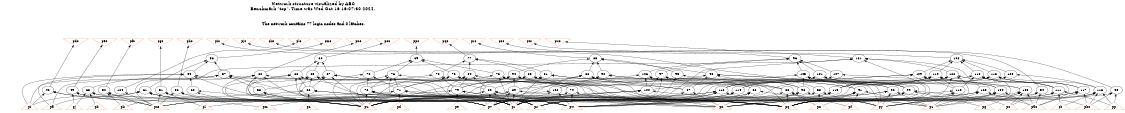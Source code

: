 # Network structure generated by ABC

digraph network {
size = "7.5,10";
center = true;
edge [dir = back];

{
  node [shape = plaintext];
  edge [style = invis];
  LevelTitle1 [label=""];
  LevelTitle2 [label=""];
  Level4 [label = ""];
  Level3 [label = ""];
  Level2 [label = ""];
  Level1 [label = ""];
  Level0 [label = ""];
  LevelTitle1 ->  LevelTitle2 ->  Level4 ->  Level3 ->  Level2 ->  Level1 ->  Level0;
}

{
  rank = same;
  LevelTitle1;
  title1 [shape=plaintext,
          fontsize=20,
          fontname = "Times-Roman",
          label="Network structure visualized by ABC\nBenchmark \"top\". Time was Wed Oct 16 16:07:30 2024. "
         ];
}

{
  rank = same;
  LevelTitle2;
  title2 [shape=plaintext,
          fontsize=18,
          fontname = "Times-Roman",
          label="The network contains 77 logic nodes and 0 latches.\n"
         ];
}

{
  rank = same;
  Level4;
  Node29 [label = "pd0", shape = invtriangle, color = coral, fillcolor = coral];
  Node30 [label = "pe0", shape = invtriangle, color = coral, fillcolor = coral];
  Node31 [label = "pf0", shape = invtriangle, color = coral, fillcolor = coral];
  Node32 [label = "pg0", shape = invtriangle, color = coral, fillcolor = coral];
  Node33 [label = "ph0", shape = invtriangle, color = coral, fillcolor = coral];
  Node34 [label = "pi0", shape = invtriangle, color = coral, fillcolor = coral];
  Node35 [label = "pj0", shape = invtriangle, color = coral, fillcolor = coral];
  Node36 [label = "pk0", shape = invtriangle, color = coral, fillcolor = coral];
  Node37 [label = "pl0", shape = invtriangle, color = coral, fillcolor = coral];
  Node38 [label = "pm0", shape = invtriangle, color = coral, fillcolor = coral];
  Node39 [label = "pn0", shape = invtriangle, color = coral, fillcolor = coral];
  Node40 [label = "po0", shape = invtriangle, color = coral, fillcolor = coral];
  Node41 [label = "pp0", shape = invtriangle, color = coral, fillcolor = coral];
  Node42 [label = "pq0", shape = invtriangle, color = coral, fillcolor = coral];
  Node43 [label = "pr0", shape = invtriangle, color = coral, fillcolor = coral];
  Node44 [label = "ps0", shape = invtriangle, color = coral, fillcolor = coral];
  Node45 [label = "pt0", shape = invtriangle, color = coral, fillcolor = coral];
  Node46 [label = "pu0", shape = invtriangle, color = coral, fillcolor = coral];
}

{
  rank = same;
  Level3;
  Node56 [label = "56\n", shape = ellipse];
  Node64 [label = "64\n", shape = ellipse];
  Node69 [label = "69\n", shape = ellipse];
  Node77 [label = "77\n", shape = ellipse];
  Node85 [label = "85\n", shape = ellipse];
  Node96 [label = "96\n", shape = ellipse];
  Node108 [label = "108\n", shape = ellipse];
  Node121 [label = "121\n", shape = ellipse];
}

{
  rank = same;
  Level2;
  Node57 [label = "57\n", shape = ellipse];
  Node59 [label = "59\n", shape = ellipse];
  Node62 [label = "62\n", shape = ellipse];
  Node65 [label = "65\n", shape = ellipse];
  Node67 [label = "67\n", shape = ellipse];
  Node68 [label = "68\n", shape = ellipse];
  Node70 [label = "70\n", shape = ellipse];
  Node73 [label = "73\n", shape = ellipse];
  Node75 [label = "75\n", shape = ellipse];
  Node76 [label = "76\n", shape = ellipse];
  Node78 [label = "78\n", shape = ellipse];
  Node81 [label = "81\n", shape = ellipse];
  Node83 [label = "83\n", shape = ellipse];
  Node84 [label = "84\n", shape = ellipse];
  Node86 [label = "86\n", shape = ellipse];
  Node90 [label = "90\n", shape = ellipse];
  Node93 [label = "93\n", shape = ellipse];
  Node94 [label = "94\n", shape = ellipse];
  Node95 [label = "95\n", shape = ellipse];
  Node97 [label = "97\n", shape = ellipse];
  Node101 [label = "101\n", shape = ellipse];
  Node105 [label = "105\n", shape = ellipse];
  Node106 [label = "106\n", shape = ellipse];
  Node107 [label = "107\n", shape = ellipse];
  Node109 [label = "109\n", shape = ellipse];
  Node113 [label = "113\n", shape = ellipse];
  Node118 [label = "118\n", shape = ellipse];
  Node119 [label = "119\n", shape = ellipse];
  Node120 [label = "120\n", shape = ellipse];
  Node122 [label = "122\n", shape = ellipse];
}

{
  rank = same;
  Level1;
  Node48 [label = "48\n", shape = ellipse];
  Node49 [label = "49\n", shape = ellipse];
  Node50 [label = "50\n", shape = ellipse];
  Node51 [label = "51\n", shape = ellipse];
  Node52 [label = "52\n", shape = ellipse];
  Node53 [label = "53\n", shape = ellipse];
  Node54 [label = "54\n", shape = ellipse];
  Node55 [label = "55\n", shape = ellipse];
  Node58 [label = "58\n", shape = ellipse];
  Node60 [label = "60\n", shape = ellipse];
  Node61 [label = "61\n", shape = ellipse];
  Node63 [label = "63\n", shape = ellipse];
  Node66 [label = "66\n", shape = ellipse];
  Node71 [label = "71\n", shape = ellipse];
  Node72 [label = "72\n", shape = ellipse];
  Node74 [label = "74\n", shape = ellipse];
  Node79 [label = "79\n", shape = ellipse];
  Node80 [label = "80\n", shape = ellipse];
  Node82 [label = "82\n", shape = ellipse];
  Node87 [label = "87\n", shape = ellipse];
  Node88 [label = "88\n", shape = ellipse];
  Node89 [label = "89\n", shape = ellipse];
  Node91 [label = "91\n", shape = ellipse];
  Node92 [label = "92\n", shape = ellipse];
  Node98 [label = "98\n", shape = ellipse];
  Node99 [label = "99\n", shape = ellipse];
  Node100 [label = "100\n", shape = ellipse];
  Node102 [label = "102\n", shape = ellipse];
  Node103 [label = "103\n", shape = ellipse];
  Node104 [label = "104\n", shape = ellipse];
  Node110 [label = "110\n", shape = ellipse];
  Node111 [label = "111\n", shape = ellipse];
  Node112 [label = "112\n", shape = ellipse];
  Node114 [label = "114\n", shape = ellipse];
  Node115 [label = "115\n", shape = ellipse];
  Node116 [label = "116\n", shape = ellipse];
  Node117 [label = "117\n", shape = ellipse];
  Node123 [label = "123\n", shape = ellipse];
  Node124 [label = "124\n", shape = ellipse];
}

{
  rank = same;
  Level0;
  Node1 [label = "pp", shape = triangle, color = coral, fillcolor = coral];
  Node2 [label = "pa0", shape = triangle, color = coral, fillcolor = coral];
  Node3 [label = "pq", shape = triangle, color = coral, fillcolor = coral];
  Node4 [label = "pb0", shape = triangle, color = coral, fillcolor = coral];
  Node5 [label = "pr", shape = triangle, color = coral, fillcolor = coral];
  Node6 [label = "pc0", shape = triangle, color = coral, fillcolor = coral];
  Node7 [label = "ps", shape = triangle, color = coral, fillcolor = coral];
  Node8 [label = "pu", shape = triangle, color = coral, fillcolor = coral];
  Node9 [label = "pv", shape = triangle, color = coral, fillcolor = coral];
  Node10 [label = "pw", shape = triangle, color = coral, fillcolor = coral];
  Node11 [label = "px", shape = triangle, color = coral, fillcolor = coral];
  Node12 [label = "py", shape = triangle, color = coral, fillcolor = coral];
  Node13 [label = "pz", shape = triangle, color = coral, fillcolor = coral];
  Node14 [label = "pa", shape = triangle, color = coral, fillcolor = coral];
  Node15 [label = "pb", shape = triangle, color = coral, fillcolor = coral];
  Node16 [label = "pc", shape = triangle, color = coral, fillcolor = coral];
  Node17 [label = "pd", shape = triangle, color = coral, fillcolor = coral];
  Node18 [label = "pe", shape = triangle, color = coral, fillcolor = coral];
  Node19 [label = "pf", shape = triangle, color = coral, fillcolor = coral];
  Node20 [label = "pg", shape = triangle, color = coral, fillcolor = coral];
  Node21 [label = "ph", shape = triangle, color = coral, fillcolor = coral];
  Node22 [label = "pi", shape = triangle, color = coral, fillcolor = coral];
  Node23 [label = "pj", shape = triangle, color = coral, fillcolor = coral];
  Node24 [label = "pk", shape = triangle, color = coral, fillcolor = coral];
  Node25 [label = "pl", shape = triangle, color = coral, fillcolor = coral];
  Node26 [label = "pm", shape = triangle, color = coral, fillcolor = coral];
  Node27 [label = "pn", shape = triangle, color = coral, fillcolor = coral];
  Node28 [label = "po", shape = triangle, color = coral, fillcolor = coral];
}

title1 -> title2 [style = invis];
title2 -> Node29 [style = invis];
title2 -> Node30 [style = invis];
title2 -> Node31 [style = invis];
title2 -> Node32 [style = invis];
title2 -> Node33 [style = invis];
title2 -> Node34 [style = invis];
title2 -> Node35 [style = invis];
title2 -> Node36 [style = invis];
title2 -> Node37 [style = invis];
title2 -> Node38 [style = invis];
title2 -> Node39 [style = invis];
title2 -> Node40 [style = invis];
title2 -> Node41 [style = invis];
title2 -> Node42 [style = invis];
title2 -> Node43 [style = invis];
title2 -> Node44 [style = invis];
title2 -> Node45 [style = invis];
title2 -> Node46 [style = invis];
Node29 -> Node30 [style = invis];
Node30 -> Node31 [style = invis];
Node31 -> Node32 [style = invis];
Node32 -> Node33 [style = invis];
Node33 -> Node34 [style = invis];
Node34 -> Node35 [style = invis];
Node35 -> Node36 [style = invis];
Node36 -> Node37 [style = invis];
Node37 -> Node38 [style = invis];
Node38 -> Node39 [style = invis];
Node39 -> Node40 [style = invis];
Node40 -> Node41 [style = invis];
Node41 -> Node42 [style = invis];
Node42 -> Node43 [style = invis];
Node43 -> Node44 [style = invis];
Node44 -> Node45 [style = invis];
Node45 -> Node46 [style = invis];
Node29 -> Node48 [style = solid];
Node30 -> Node49 [style = solid];
Node31 -> Node50 [style = solid];
Node32 -> Node51 [style = solid];
Node33 -> Node52 [style = solid];
Node34 -> Node53 [style = solid];
Node35 -> Node54 [style = solid];
Node36 -> Node55 [style = solid];
Node37 -> Node124 [style = solid];
Node38 -> Node56 [style = solid];
Node39 -> Node62 [style = solid];
Node40 -> Node64 [style = solid];
Node41 -> Node69 [style = solid];
Node42 -> Node77 [style = solid];
Node43 -> Node85 [style = solid];
Node44 -> Node96 [style = solid];
Node45 -> Node108 [style = solid];
Node46 -> Node121 [style = solid];
Node48 -> Node6 [style = solid];
Node48 -> Node8 [style = solid];
Node48 -> Node22 [style = solid];
Node49 -> Node6 [style = solid];
Node49 -> Node9 [style = solid];
Node49 -> Node23 [style = solid];
Node50 -> Node6 [style = solid];
Node50 -> Node10 [style = solid];
Node50 -> Node24 [style = solid];
Node51 -> Node6 [style = solid];
Node51 -> Node11 [style = solid];
Node51 -> Node25 [style = solid];
Node52 -> Node6 [style = solid];
Node52 -> Node12 [style = solid];
Node52 -> Node26 [style = solid];
Node53 -> Node6 [style = solid];
Node53 -> Node13 [style = solid];
Node53 -> Node27 [style = solid];
Node54 -> Node2 [style = solid];
Node54 -> Node6 [style = solid];
Node54 -> Node28 [style = solid];
Node55 -> Node1 [style = solid];
Node55 -> Node4 [style = solid];
Node55 -> Node6 [style = solid];
Node56 -> Node57 [style = solid];
Node56 -> Node59 [style = solid];
Node56 -> Node61 [style = solid];
Node57 -> Node58 [style = solid];
Node57 -> Node3 [style = solid];
Node57 -> Node7 [style = solid];
Node57 -> Node14 [style = solid];
Node57 -> Node22 [style = solid];
Node58 -> Node5 [style = solid];
Node58 -> Node8 [style = solid];
Node59 -> Node60 [style = solid];
Node59 -> Node3 [style = solid];
Node59 -> Node7 [style = solid];
Node59 -> Node14 [style = solid];
Node59 -> Node22 [style = solid];
Node60 -> Node5 [style = solid];
Node60 -> Node8 [style = solid];
Node61 -> Node5 [style = solid];
Node61 -> Node7 [style = solid];
Node61 -> Node8 [style = solid];
Node61 -> Node14 [style = solid];
Node61 -> Node22 [style = solid];
Node62 -> Node63 [style = solid];
Node62 -> Node3 [style = solid];
Node62 -> Node5 [style = solid];
Node62 -> Node8 [style = solid];
Node62 -> Node9 [style = solid];
Node63 -> Node3 [style = solid];
Node63 -> Node7 [style = solid];
Node63 -> Node15 [style = solid];
Node63 -> Node23 [style = solid];
Node64 -> Node65 [style = solid];
Node64 -> Node67 [style = solid];
Node64 -> Node68 [style = solid];
Node65 -> Node66 [style = solid];
Node65 -> Node5 [style = solid];
Node65 -> Node8 [style = solid];
Node65 -> Node9 [style = solid];
Node65 -> Node10 [style = solid];
Node66 -> Node3 [style = solid];
Node66 -> Node7 [style = solid];
Node66 -> Node16 [style = solid];
Node66 -> Node24 [style = solid];
Node67 -> Node58 [style = solid];
Node67 -> Node66 [style = solid];
Node67 -> Node3 [style = solid];
Node67 -> Node9 [style = solid];
Node67 -> Node10 [style = solid];
Node68 -> Node66 [style = solid];
Node68 -> Node5 [style = solid];
Node68 -> Node8 [style = solid];
Node68 -> Node9 [style = solid];
Node68 -> Node10 [style = solid];
Node69 -> Node70 [style = solid];
Node69 -> Node73 [style = solid];
Node69 -> Node75 [style = solid];
Node69 -> Node76 [style = solid];
Node70 -> Node71 [style = solid];
Node70 -> Node72 [style = solid];
Node70 -> Node8 [style = solid];
Node71 -> Node3 [style = solid];
Node71 -> Node7 [style = solid];
Node71 -> Node17 [style = solid];
Node71 -> Node25 [style = solid];
Node72 -> Node5 [style = solid];
Node72 -> Node8 [style = solid];
Node72 -> Node9 [style = solid];
Node72 -> Node10 [style = solid];
Node73 -> Node71 [style = solid];
Node73 -> Node74 [style = solid];
Node73 -> Node5 [style = solid];
Node73 -> Node11 [style = solid];
Node74 -> Node9 [style = solid];
Node74 -> Node10 [style = solid];
Node74 -> Node11 [style = solid];
Node75 -> Node71 [style = solid];
Node75 -> Node72 [style = solid];
Node75 -> Node74 [style = solid];
Node75 -> Node3 [style = solid];
Node76 -> Node71 [style = solid];
Node76 -> Node72 [style = solid];
Node76 -> Node5 [style = solid];
Node76 -> Node8 [style = solid];
Node76 -> Node11 [style = solid];
Node77 -> Node78 [style = solid];
Node77 -> Node81 [style = solid];
Node77 -> Node83 [style = solid];
Node77 -> Node84 [style = solid];
Node78 -> Node79 [style = solid];
Node78 -> Node80 [style = solid];
Node78 -> Node8 [style = solid];
Node79 -> Node3 [style = solid];
Node79 -> Node7 [style = solid];
Node79 -> Node18 [style = solid];
Node79 -> Node26 [style = solid];
Node80 -> Node5 [style = solid];
Node80 -> Node8 [style = solid];
Node80 -> Node9 [style = solid];
Node80 -> Node10 [style = solid];
Node80 -> Node11 [style = solid];
Node81 -> Node79 [style = solid];
Node81 -> Node82 [style = solid];
Node81 -> Node5 [style = solid];
Node81 -> Node12 [style = solid];
Node82 -> Node9 [style = solid];
Node82 -> Node10 [style = solid];
Node82 -> Node11 [style = solid];
Node82 -> Node12 [style = solid];
Node83 -> Node79 [style = solid];
Node83 -> Node80 [style = solid];
Node83 -> Node82 [style = solid];
Node83 -> Node3 [style = solid];
Node84 -> Node79 [style = solid];
Node84 -> Node80 [style = solid];
Node84 -> Node5 [style = solid];
Node84 -> Node8 [style = solid];
Node84 -> Node12 [style = solid];
Node85 -> Node86 [style = solid];
Node85 -> Node90 [style = solid];
Node85 -> Node93 [style = solid];
Node85 -> Node94 [style = solid];
Node85 -> Node95 [style = solid];
Node86 -> Node87 [style = solid];
Node86 -> Node88 [style = solid];
Node86 -> Node89 [style = solid];
Node86 -> Node5 [style = solid];
Node87 -> Node10 [style = solid];
Node87 -> Node11 [style = solid];
Node88 -> Node3 [style = solid];
Node88 -> Node7 [style = solid];
Node88 -> Node19 [style = solid];
Node88 -> Node27 [style = solid];
Node89 -> Node5 [style = solid];
Node89 -> Node8 [style = solid];
Node89 -> Node9 [style = solid];
Node89 -> Node12 [style = solid];
Node90 -> Node91 [style = solid];
Node90 -> Node92 [style = solid];
Node90 -> Node8 [style = solid];
Node90 -> Node9 [style = solid];
Node91 -> Node3 [style = solid];
Node91 -> Node7 [style = solid];
Node91 -> Node13 [style = solid];
Node91 -> Node19 [style = solid];
Node91 -> Node27 [style = solid];
Node92 -> Node10 [style = solid];
Node92 -> Node11 [style = solid];
Node92 -> Node12 [style = solid];
Node92 -> Node13 [style = solid];
Node93 -> Node87 [style = solid];
Node93 -> Node88 [style = solid];
Node93 -> Node89 [style = solid];
Node93 -> Node92 [style = solid];
Node93 -> Node3 [style = solid];
Node94 -> Node87 [style = solid];
Node94 -> Node88 [style = solid];
Node94 -> Node89 [style = solid];
Node94 -> Node8 [style = solid];
Node94 -> Node9 [style = solid];
Node95 -> Node91 [style = solid];
Node95 -> Node5 [style = solid];
Node96 -> Node97 [style = solid];
Node96 -> Node101 [style = solid];
Node96 -> Node105 [style = solid];
Node96 -> Node106 [style = solid];
Node96 -> Node107 [style = solid];
Node97 -> Node98 [style = solid];
Node97 -> Node99 [style = solid];
Node97 -> Node100 [style = solid];
Node97 -> Node5 [style = solid];
Node98 -> Node10 [style = solid];
Node98 -> Node11 [style = solid];
Node98 -> Node12 [style = solid];
Node99 -> Node3 [style = solid];
Node99 -> Node7 [style = solid];
Node99 -> Node20 [style = solid];
Node99 -> Node28 [style = solid];
Node100 -> Node5 [style = solid];
Node100 -> Node8 [style = solid];
Node100 -> Node9 [style = solid];
Node100 -> Node13 [style = solid];
Node101 -> Node102 [style = solid];
Node101 -> Node103 [style = solid];
Node101 -> Node104 [style = solid];
Node102 -> Node8 [style = solid];
Node102 -> Node9 [style = solid];
Node102 -> Node10 [style = solid];
Node103 -> Node2 [style = solid];
Node103 -> Node3 [style = solid];
Node103 -> Node7 [style = solid];
Node103 -> Node20 [style = solid];
Node103 -> Node28 [style = solid];
Node104 -> Node2 [style = solid];
Node104 -> Node11 [style = solid];
Node104 -> Node12 [style = solid];
Node104 -> Node13 [style = solid];
Node105 -> Node98 [style = solid];
Node105 -> Node99 [style = solid];
Node105 -> Node100 [style = solid];
Node105 -> Node104 [style = solid];
Node105 -> Node3 [style = solid];
Node106 -> Node98 [style = solid];
Node106 -> Node99 [style = solid];
Node106 -> Node100 [style = solid];
Node106 -> Node102 [style = solid];
Node107 -> Node103 [style = solid];
Node107 -> Node5 [style = solid];
Node108 -> Node109 [style = solid];
Node108 -> Node113 [style = solid];
Node108 -> Node118 [style = solid];
Node108 -> Node119 [style = solid];
Node108 -> Node120 [style = solid];
Node109 -> Node110 [style = solid];
Node109 -> Node111 [style = solid];
Node109 -> Node112 [style = solid];
Node109 -> Node5 [style = solid];
Node110 -> Node11 [style = solid];
Node110 -> Node12 [style = solid];
Node110 -> Node13 [style = solid];
Node111 -> Node1 [style = solid];
Node111 -> Node3 [style = solid];
Node111 -> Node7 [style = solid];
Node111 -> Node21 [style = solid];
Node112 -> Node2 [style = solid];
Node112 -> Node5 [style = solid];
Node112 -> Node8 [style = solid];
Node112 -> Node9 [style = solid];
Node112 -> Node10 [style = solid];
Node113 -> Node114 [style = solid];
Node113 -> Node115 [style = solid];
Node113 -> Node116 [style = solid];
Node113 -> Node117 [style = solid];
Node114 -> Node8 [style = solid];
Node114 -> Node10 [style = solid];
Node115 -> Node9 [style = solid];
Node115 -> Node11 [style = solid];
Node116 -> Node1 [style = solid];
Node116 -> Node3 [style = solid];
Node116 -> Node4 [style = solid];
Node116 -> Node7 [style = solid];
Node116 -> Node21 [style = solid];
Node117 -> Node2 [style = solid];
Node117 -> Node4 [style = solid];
Node117 -> Node12 [style = solid];
Node117 -> Node13 [style = solid];
Node118 -> Node110 [style = solid];
Node118 -> Node111 [style = solid];
Node118 -> Node112 [style = solid];
Node118 -> Node117 [style = solid];
Node118 -> Node3 [style = solid];
Node119 -> Node114 [style = solid];
Node119 -> Node115 [style = solid];
Node119 -> Node110 [style = solid];
Node119 -> Node111 [style = solid];
Node119 -> Node112 [style = solid];
Node120 -> Node116 [style = solid];
Node120 -> Node5 [style = solid];
Node121 -> Node122 [style = solid];
Node121 -> Node123 [style = solid];
Node121 -> Node3 [style = solid];
Node121 -> Node5 [style = solid];
Node121 -> Node6 [style = solid];
Node122 -> Node115 [style = solid];
Node122 -> Node2 [style = solid];
Node122 -> Node3 [style = solid];
Node122 -> Node5 [style = solid];
Node122 -> Node12 [style = solid];
Node123 -> Node4 [style = solid];
Node123 -> Node8 [style = solid];
Node123 -> Node10 [style = solid];
Node123 -> Node13 [style = solid];
Node124 -> Node6 [style = solid];
}

